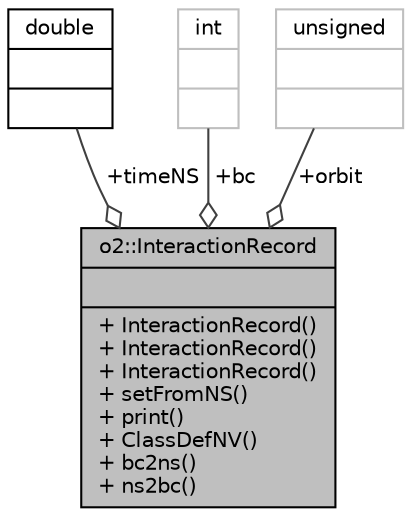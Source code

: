 digraph "o2::InteractionRecord"
{
 // INTERACTIVE_SVG=YES
  bgcolor="transparent";
  edge [fontname="Helvetica",fontsize="10",labelfontname="Helvetica",labelfontsize="10"];
  node [fontname="Helvetica",fontsize="10",shape=record];
  Node1 [label="{o2::InteractionRecord\n||+ InteractionRecord()\l+ InteractionRecord()\l+ InteractionRecord()\l+ setFromNS()\l+ print()\l+ ClassDefNV()\l+ bc2ns()\l+ ns2bc()\l}",height=0.2,width=0.4,color="black", fillcolor="grey75", style="filled" fontcolor="black"];
  Node2 -> Node1 [color="grey25",fontsize="10",style="solid",label=" +timeNS" ,arrowhead="odiamond",fontname="Helvetica"];
  Node2 [label="{double\n||}",height=0.2,width=0.4,color="black",URL="$df/de6/classdouble.html"];
  Node3 -> Node1 [color="grey25",fontsize="10",style="solid",label=" +bc" ,arrowhead="odiamond",fontname="Helvetica"];
  Node3 [label="{int\n||}",height=0.2,width=0.4,color="grey75"];
  Node4 -> Node1 [color="grey25",fontsize="10",style="solid",label=" +orbit" ,arrowhead="odiamond",fontname="Helvetica"];
  Node4 [label="{unsigned\n||}",height=0.2,width=0.4,color="grey75"];
}
